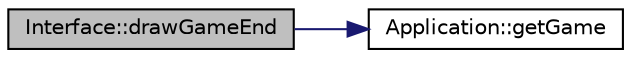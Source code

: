 digraph "Interface::drawGameEnd"
{
 // LATEX_PDF_SIZE
  edge [fontname="Helvetica",fontsize="10",labelfontname="Helvetica",labelfontsize="10"];
  node [fontname="Helvetica",fontsize="10",shape=record];
  rankdir="LR";
  Node1 [label="Interface::drawGameEnd",height=0.2,width=0.4,color="black", fillcolor="grey75", style="filled", fontcolor="black",tooltip="Wyświetla napis, który gracz wygrał grę. Dodatkowo po 2 sekundach wyswietla napis \"Kliknij enter aby ..."];
  Node1 -> Node2 [color="midnightblue",fontsize="10",style="solid",fontname="Helvetica"];
  Node2 [label="Application::getGame",height=0.2,width=0.4,color="black", fillcolor="white", style="filled",URL="$class_application.html#a8b8a3492c6b1ae1856ae43c5fc74839f",tooltip="Zwraca obiekt klasy Game."];
}
